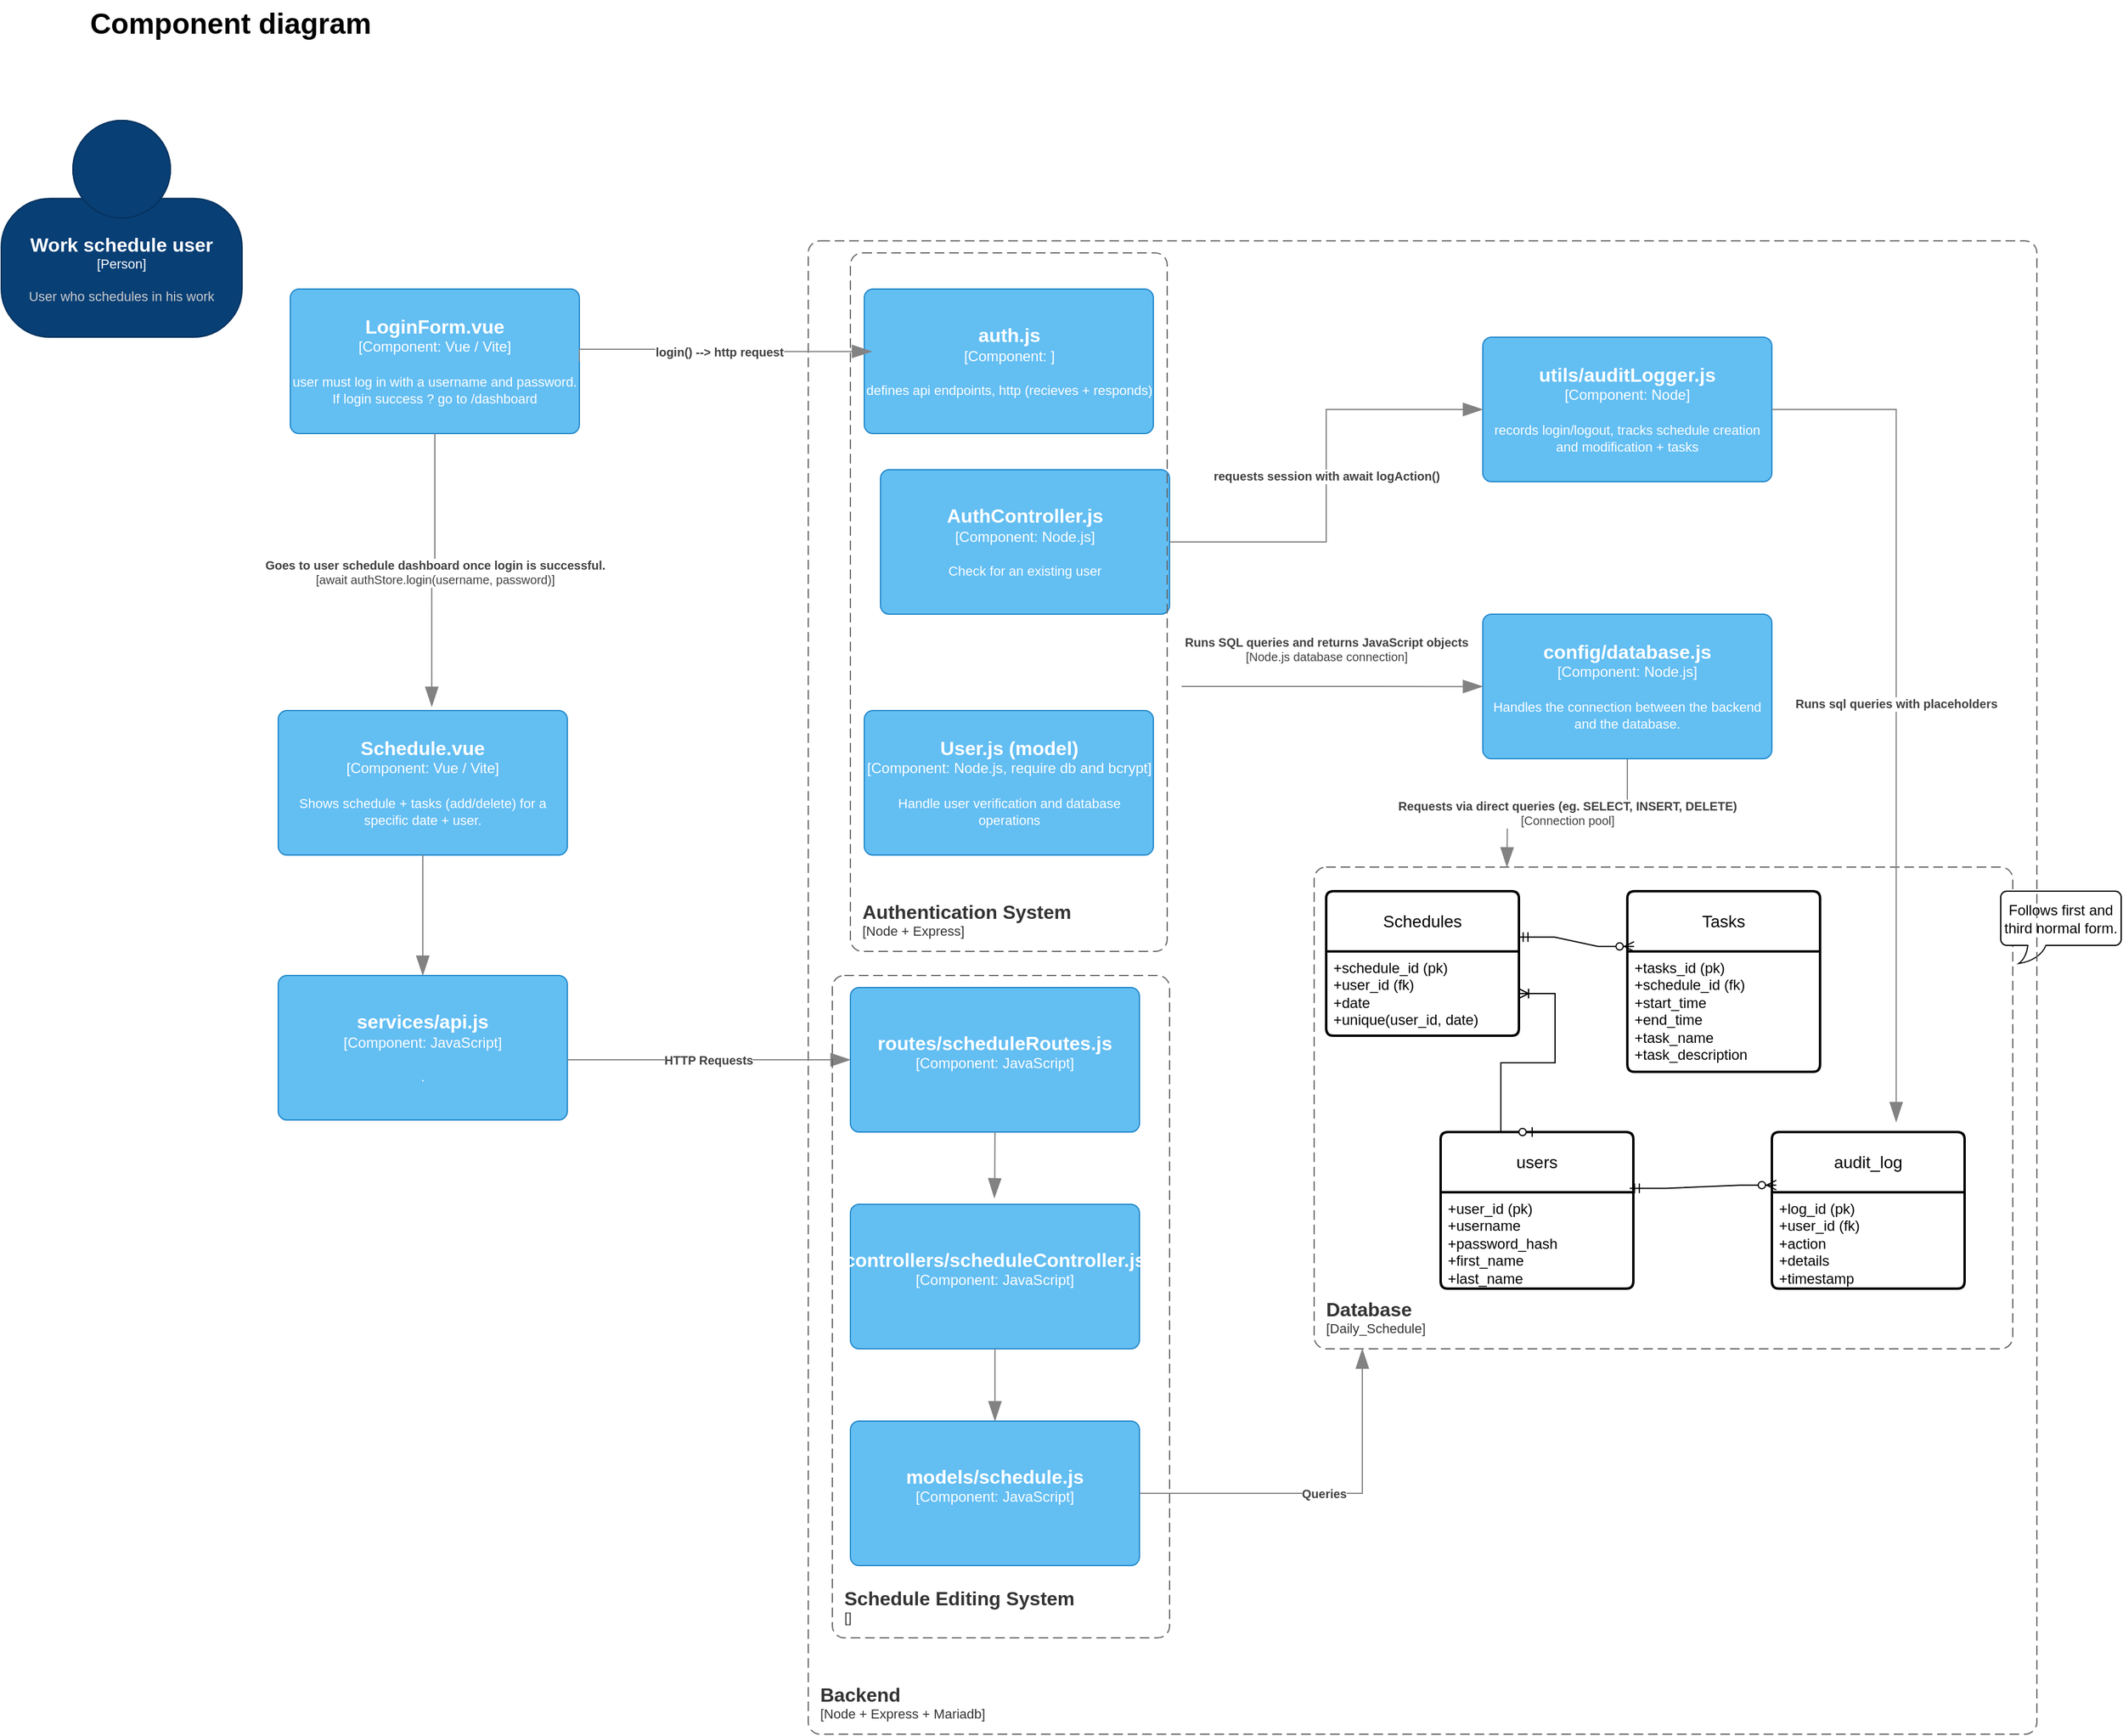 <mxfile version="26.1.3">
  <diagram id="zEW7nRf9iKYrSwttsCo6" name="Page-1">
    <mxGraphModel dx="1797" dy="973" grid="1" gridSize="10" guides="1" tooltips="1" connect="1" arrows="1" fold="1" page="1" pageScale="1" pageWidth="827" pageHeight="1169" math="0" shadow="0">
      <root>
        <mxCell id="0" />
        <mxCell id="1" parent="0" />
        <object placeholders="1" c4Name="Work schedule user" c4Type="Person" c4Description="User who schedules in his work" label="&lt;font style=&quot;font-size: 16px&quot;&gt;&lt;b&gt;%c4Name%&lt;/b&gt;&lt;/font&gt;&lt;div&gt;[%c4Type%]&lt;/div&gt;&lt;br&gt;&lt;div&gt;&lt;font style=&quot;font-size: 11px&quot;&gt;&lt;font color=&quot;#cccccc&quot;&gt;%c4Description%&lt;/font&gt;&lt;/div&gt;" id="YosmXb43OkedYpX8RgP7-1">
          <mxCell style="html=1;fontSize=11;dashed=0;whiteSpace=wrap;fillColor=#083F75;strokeColor=#06315C;fontColor=#ffffff;shape=mxgraph.c4.person2;align=center;metaEdit=1;points=[[0.5,0,0],[1,0.5,0],[1,0.75,0],[0.75,1,0],[0.5,1,0],[0.25,1,0],[0,0.75,0],[0,0.5,0]];resizable=0;" parent="1" vertex="1">
            <mxGeometry x="40" y="130" width="200" height="180" as="geometry" />
          </mxCell>
        </object>
        <mxCell id="YosmXb43OkedYpX8RgP7-9" value="Component diagram" style="text;strokeColor=none;fillColor=none;html=1;fontSize=24;fontStyle=1;verticalAlign=middle;align=center;" parent="1" vertex="1">
          <mxGeometry x="180" y="30" width="100" height="40" as="geometry" />
        </mxCell>
        <mxCell id="O4cTwuqqYDG1lGMssZVo-1" value="Tasks" style="swimlane;childLayout=stackLayout;horizontal=1;startSize=50;horizontalStack=0;rounded=1;fontSize=14;fontStyle=0;strokeWidth=2;resizeParent=0;resizeLast=1;shadow=0;dashed=0;align=center;arcSize=4;whiteSpace=wrap;html=1;" parent="1" vertex="1">
          <mxGeometry x="1390" y="770" width="160" height="150" as="geometry">
            <mxRectangle x="1494" y="840" width="80" height="50" as="alternateBounds" />
          </mxGeometry>
        </mxCell>
        <mxCell id="O4cTwuqqYDG1lGMssZVo-2" value="+tasks_id (pk)&lt;br&gt;+schedule_id (fk)&lt;br&gt;+start_time&lt;div&gt;+end_time&lt;/div&gt;&lt;div&gt;+task_name&lt;/div&gt;&lt;div&gt;+task_description&lt;/div&gt;" style="align=left;strokeColor=none;fillColor=none;spacingLeft=4;spacingRight=4;fontSize=12;verticalAlign=top;resizable=0;rotatable=0;part=1;html=1;whiteSpace=wrap;" parent="O4cTwuqqYDG1lGMssZVo-1" vertex="1">
          <mxGeometry y="50" width="160" height="100" as="geometry" />
        </mxCell>
        <mxCell id="O4cTwuqqYDG1lGMssZVo-4" value="Schedules" style="swimlane;childLayout=stackLayout;horizontal=1;startSize=50;horizontalStack=0;rounded=1;fontSize=14;fontStyle=0;strokeWidth=2;resizeParent=0;resizeLast=1;shadow=0;dashed=0;align=center;arcSize=4;whiteSpace=wrap;html=1;" parent="1" vertex="1">
          <mxGeometry x="1140" y="770" width="160" height="120" as="geometry">
            <mxRectangle x="1220" y="840" width="110" height="50" as="alternateBounds" />
          </mxGeometry>
        </mxCell>
        <mxCell id="O4cTwuqqYDG1lGMssZVo-5" value="+schedule_id (pk)&lt;br&gt;+user_id (fk)&lt;br&gt;+date&lt;div&gt;+unique(user_id, date)&lt;/div&gt;" style="align=left;strokeColor=none;fillColor=none;spacingLeft=4;spacingRight=4;fontSize=12;verticalAlign=top;resizable=0;rotatable=0;part=1;html=1;whiteSpace=wrap;" parent="O4cTwuqqYDG1lGMssZVo-4" vertex="1">
          <mxGeometry y="50" width="160" height="70" as="geometry" />
        </mxCell>
        <mxCell id="O4cTwuqqYDG1lGMssZVo-7" value="users" style="swimlane;childLayout=stackLayout;horizontal=1;startSize=50;horizontalStack=0;rounded=1;fontSize=14;fontStyle=0;strokeWidth=2;resizeParent=0;resizeLast=1;shadow=0;dashed=0;align=center;arcSize=4;whiteSpace=wrap;html=1;" parent="1" vertex="1">
          <mxGeometry x="1235" y="970" width="160" height="130" as="geometry">
            <mxRectangle x="990" y="840" width="70" height="50" as="alternateBounds" />
          </mxGeometry>
        </mxCell>
        <mxCell id="O4cTwuqqYDG1lGMssZVo-8" value="+user_id (pk)&lt;div&gt;+username&lt;/div&gt;&lt;div&gt;+password_hash&lt;/div&gt;&lt;div&gt;+first_name&lt;/div&gt;&lt;div&gt;+last_name&lt;/div&gt;" style="align=left;strokeColor=none;fillColor=none;spacingLeft=4;spacingRight=4;fontSize=12;verticalAlign=top;resizable=0;rotatable=0;part=1;html=1;whiteSpace=wrap;" parent="O4cTwuqqYDG1lGMssZVo-7" vertex="1">
          <mxGeometry y="50" width="160" height="80" as="geometry" />
        </mxCell>
        <mxCell id="O4cTwuqqYDG1lGMssZVo-9" value="" style="edgeStyle=entityRelationEdgeStyle;fontSize=12;html=1;endArrow=ERoneToMany;startArrow=ERzeroToOne;rounded=0;exitX=0.5;exitY=0;exitDx=0;exitDy=0;" parent="1" source="O4cTwuqqYDG1lGMssZVo-7" target="O4cTwuqqYDG1lGMssZVo-5" edge="1">
          <mxGeometry width="100" height="100" relative="1" as="geometry">
            <mxPoint x="1200" y="880" as="sourcePoint" />
            <mxPoint x="1270" y="860" as="targetPoint" />
          </mxGeometry>
        </mxCell>
        <mxCell id="O4cTwuqqYDG1lGMssZVo-11" value="" style="edgeStyle=entityRelationEdgeStyle;fontSize=12;html=1;endArrow=ERzeroToMany;startArrow=ERmandOne;rounded=0;exitX=0.997;exitY=0.318;exitDx=0;exitDy=0;exitPerimeter=0;entryX=0.035;entryY=0.306;entryDx=0;entryDy=0;entryPerimeter=0;" parent="1" source="O4cTwuqqYDG1lGMssZVo-4" target="O4cTwuqqYDG1lGMssZVo-1" edge="1">
          <mxGeometry width="100" height="100" relative="1" as="geometry">
            <mxPoint x="1360" y="1020" as="sourcePoint" />
            <mxPoint x="1460" y="920" as="targetPoint" />
          </mxGeometry>
        </mxCell>
        <object placeholders="1" c4Name="Database" c4Type="ContainerScopeBoundary" c4Application="Daily_Schedule" label="&lt;font style=&quot;font-size: 16px&quot;&gt;&lt;b&gt;&lt;div style=&quot;text-align: left&quot;&gt;%c4Name%&lt;/div&gt;&lt;/b&gt;&lt;/font&gt;&lt;div style=&quot;text-align: left&quot;&gt;[%c4Application%]&lt;/div&gt;" id="O4cTwuqqYDG1lGMssZVo-12">
          <mxCell style="rounded=1;fontSize=11;whiteSpace=wrap;html=1;dashed=1;arcSize=20;fillColor=none;strokeColor=#666666;fontColor=#333333;labelBackgroundColor=none;align=left;verticalAlign=bottom;labelBorderColor=none;spacingTop=0;spacing=10;dashPattern=8 4;metaEdit=1;rotatable=0;perimeter=rectanglePerimeter;noLabel=0;labelPadding=0;allowArrows=0;connectable=0;expand=0;recursiveResize=0;editable=1;pointerEvents=0;absoluteArcSize=1;points=[[0.25,0,0],[0.5,0,0],[0.75,0,0],[1,0.25,0],[1,0.5,0],[1,0.75,0],[0.75,1,0],[0.5,1,0],[0.25,1,0],[0,0.75,0],[0,0.5,0],[0,0.25,0]];" parent="1" vertex="1">
            <mxGeometry x="1130" y="750" width="580" height="400" as="geometry" />
          </mxCell>
        </object>
        <mxCell id="O4cTwuqqYDG1lGMssZVo-13" value="Follows first and third normal form." style="whiteSpace=wrap;html=1;shape=mxgraph.basic.roundRectCallout;dx=30;dy=15;size=5;boundedLbl=1;" parent="1" vertex="1">
          <mxGeometry x="1700" y="770" width="100" height="60" as="geometry" />
        </mxCell>
        <object placeholders="1" c4Type="Relationship" c4Technology="Connection pool" c4Description="Requests via direct queries (eg. SELECT, INSERT, DELETE)" label="&lt;div style=&quot;text-align: left&quot;&gt;&lt;div style=&quot;text-align: center&quot;&gt;&lt;b&gt;%c4Description%&lt;/b&gt;&lt;/div&gt;&lt;div style=&quot;text-align: center&quot;&gt;[%c4Technology%]&lt;/div&gt;&lt;/div&gt;" id="O4cTwuqqYDG1lGMssZVo-14">
          <mxCell style="endArrow=blockThin;html=1;fontSize=10;fontColor=#404040;strokeWidth=1;endFill=1;strokeColor=#828282;elbow=vertical;metaEdit=1;endSize=14;startSize=14;jumpStyle=arc;jumpSize=16;rounded=0;edgeStyle=orthogonalEdgeStyle;exitX=0.5;exitY=1;exitDx=0;exitDy=0;exitPerimeter=0;" parent="1" source="O4cTwuqqYDG1lGMssZVo-15" edge="1">
            <mxGeometry width="240" relative="1" as="geometry">
              <mxPoint x="1290" y="570" as="sourcePoint" />
              <mxPoint x="1290" y="750" as="targetPoint" />
            </mxGeometry>
          </mxCell>
        </object>
        <object placeholders="1" c4Name="config/database.js" c4Type="Component" c4Technology="Node.js" c4Description="Handles the connection between the backend and the database." label="&lt;font style=&quot;font-size: 16px&quot;&gt;&lt;b&gt;%c4Name%&lt;/b&gt;&lt;/font&gt;&lt;div&gt;[%c4Type%: %c4Technology%]&lt;/div&gt;&lt;br&gt;&lt;div&gt;&lt;font style=&quot;font-size: 11px&quot;&gt;%c4Description%&lt;/font&gt;&lt;/div&gt;" id="O4cTwuqqYDG1lGMssZVo-15">
          <mxCell style="rounded=1;whiteSpace=wrap;html=1;labelBackgroundColor=none;fillColor=#63BEF2;fontColor=#ffffff;align=center;arcSize=6;strokeColor=#2086C9;metaEdit=1;resizable=0;points=[[0.25,0,0],[0.5,0,0],[0.75,0,0],[1,0.25,0],[1,0.5,0],[1,0.75,0],[0.75,1,0],[0.5,1,0],[0.25,1,0],[0,0.75,0],[0,0.5,0],[0,0.25,0]];" parent="1" vertex="1">
            <mxGeometry x="1270" y="540" width="240" height="120" as="geometry" />
          </mxCell>
        </object>
        <object placeholders="1" c4Name="User.js (model)" c4Type="Component" c4Technology="Node.js, require db and bcrypt" c4Description="Handle user verification and database operations" label="&lt;font style=&quot;font-size: 16px&quot;&gt;&lt;b&gt;%c4Name%&lt;/b&gt;&lt;/font&gt;&lt;div&gt;[%c4Type%: %c4Technology%]&lt;/div&gt;&lt;br&gt;&lt;div&gt;&lt;font style=&quot;font-size: 11px&quot;&gt;%c4Description%&lt;/font&gt;&lt;/div&gt;" id="O4cTwuqqYDG1lGMssZVo-17">
          <mxCell style="rounded=1;whiteSpace=wrap;html=1;labelBackgroundColor=none;fillColor=#63BEF2;fontColor=#ffffff;align=center;arcSize=6;strokeColor=#2086C9;metaEdit=1;resizable=0;points=[[0.25,0,0],[0.5,0,0],[0.75,0,0],[1,0.25,0],[1,0.5,0],[1,0.75,0],[0.75,1,0],[0.5,1,0],[0.25,1,0],[0,0.75,0],[0,0.5,0],[0,0.25,0]];" parent="1" vertex="1">
            <mxGeometry x="756.5" y="620" width="240" height="120" as="geometry" />
          </mxCell>
        </object>
        <object placeholders="1" c4Type="Relationship" c4Technology="Node.js database connection" c4Description="Runs SQL queries and returns JavaScript objects" label="&lt;div style=&quot;text-align: left&quot;&gt;&lt;div style=&quot;text-align: center&quot;&gt;&lt;b&gt;%c4Description%&lt;/b&gt;&lt;/div&gt;&lt;div style=&quot;text-align: center&quot;&gt;[%c4Technology%]&lt;/div&gt;&lt;/div&gt;" id="O4cTwuqqYDG1lGMssZVo-18">
          <mxCell style="endArrow=blockThin;html=1;fontSize=10;fontColor=#404040;strokeWidth=1;endFill=1;strokeColor=#828282;elbow=vertical;metaEdit=1;endSize=14;startSize=14;jumpStyle=arc;jumpSize=16;rounded=0;edgeStyle=orthogonalEdgeStyle;entryX=0;entryY=0.5;entryDx=0;entryDy=0;entryPerimeter=0;" parent="1" target="O4cTwuqqYDG1lGMssZVo-15" edge="1">
            <mxGeometry x="-0.042" y="30" width="240" relative="1" as="geometry">
              <mxPoint x="1020" y="600" as="sourcePoint" />
              <mxPoint x="1430" y="340" as="targetPoint" />
              <mxPoint y="-1" as="offset" />
            </mxGeometry>
          </mxCell>
        </object>
        <object placeholders="1" c4Name="AuthController.js" c4Type="Component" c4Technology="Node.js" c4Description="Check for an existing user" label="&lt;font style=&quot;font-size: 16px&quot;&gt;&lt;b&gt;%c4Name%&lt;/b&gt;&lt;/font&gt;&lt;div&gt;[%c4Type%: %c4Technology%]&lt;/div&gt;&lt;br&gt;&lt;div&gt;&lt;font style=&quot;font-size: 11px&quot;&gt;%c4Description%&lt;/font&gt;&lt;/div&gt;" id="V3DTn9JAkYP05rZsHVWP-3">
          <mxCell style="rounded=1;whiteSpace=wrap;html=1;labelBackgroundColor=none;fillColor=#63BEF2;fontColor=#ffffff;align=center;arcSize=6;strokeColor=#2086C9;metaEdit=1;resizable=0;points=[[0.25,0,0],[0.5,0,0],[0.75,0,0],[1,0.25,0],[1,0.5,0],[1,0.75,0],[0.75,1,0],[0.5,1,0],[0.25,1,0],[0,0.75,0],[0,0.5,0],[0,0.25,0]];" vertex="1" parent="1">
            <mxGeometry x="770" y="420" width="240" height="120" as="geometry" />
          </mxCell>
        </object>
        <object placeholders="1" c4Name="Authentication System" c4Type="SystemScopeBoundary" c4Application="Node + Express" label="&lt;font style=&quot;font-size: 16px&quot;&gt;&lt;b&gt;&lt;div style=&quot;text-align: left&quot;&gt;%c4Name%&lt;/div&gt;&lt;/b&gt;&lt;/font&gt;&lt;div style=&quot;text-align: left&quot;&gt;[%c4Application%]&lt;/div&gt;" id="V3DTn9JAkYP05rZsHVWP-4">
          <mxCell style="rounded=1;fontSize=11;whiteSpace=wrap;html=1;dashed=1;arcSize=20;fillColor=none;strokeColor=#666666;fontColor=#333333;labelBackgroundColor=none;align=left;verticalAlign=bottom;labelBorderColor=none;spacingTop=0;spacing=10;dashPattern=8 4;metaEdit=1;rotatable=0;perimeter=rectanglePerimeter;noLabel=0;labelPadding=0;allowArrows=0;connectable=0;expand=0;recursiveResize=0;editable=1;pointerEvents=0;absoluteArcSize=1;points=[[0.25,0,0],[0.5,0,0],[0.75,0,0],[1,0.25,0],[1,0.5,0],[1,0.75,0],[0.75,1,0],[0.5,1,0],[0.25,1,0],[0,0.75,0],[0,0.5,0],[0,0.25,0]];" vertex="1" parent="1">
            <mxGeometry x="745" y="240" width="263" height="580" as="geometry" />
          </mxCell>
        </object>
        <object placeholders="1" c4Name="auth.js" c4Type="Component" c4Technology="" c4Description="defines api endpoints, http (recieves + responds)" label="&lt;font style=&quot;font-size: 16px&quot;&gt;&lt;b&gt;%c4Name%&lt;/b&gt;&lt;/font&gt;&lt;div&gt;[%c4Type%: %c4Technology%]&lt;/div&gt;&lt;br&gt;&lt;div&gt;&lt;font style=&quot;font-size: 11px&quot;&gt;%c4Description%&lt;/font&gt;&lt;/div&gt;" id="V3DTn9JAkYP05rZsHVWP-5">
          <mxCell style="rounded=1;whiteSpace=wrap;html=1;labelBackgroundColor=none;fillColor=#63BEF2;fontColor=#ffffff;align=center;arcSize=6;strokeColor=#2086C9;metaEdit=1;resizable=0;points=[[0.25,0,0],[0.5,0,0],[0.75,0,0],[1,0.25,0],[1,0.5,0],[1,0.75,0],[0.75,1,0],[0.5,1,0],[0.25,1,0],[0,0.75,0],[0,0.5,0],[0,0.25,0]];" vertex="1" parent="1">
            <mxGeometry x="756.5" y="270" width="240" height="120" as="geometry" />
          </mxCell>
        </object>
        <object placeholders="1" c4Name="utils/auditLogger.js" c4Type="Component" c4Technology="Node" c4Description="records login/logout, tracks schedule creation and modification + tasks" label="&lt;font style=&quot;font-size: 16px&quot;&gt;&lt;b&gt;%c4Name%&lt;/b&gt;&lt;/font&gt;&lt;div&gt;[%c4Type%: %c4Technology%]&lt;/div&gt;&lt;br&gt;&lt;div&gt;&lt;font style=&quot;font-size: 11px&quot;&gt;%c4Description%&lt;/font&gt;&lt;/div&gt;" id="V3DTn9JAkYP05rZsHVWP-6">
          <mxCell style="rounded=1;whiteSpace=wrap;html=1;labelBackgroundColor=none;fillColor=#63BEF2;fontColor=#ffffff;align=center;arcSize=6;strokeColor=#2086C9;metaEdit=1;resizable=0;points=[[0.25,0,0],[0.5,0,0],[0.75,0,0],[1,0.25,0],[1,0.5,0],[1,0.75,0],[0.75,1,0],[0.5,1,0],[0.25,1,0],[0,0.75,0],[0,0.5,0],[0,0.25,0]];" vertex="1" parent="1">
            <mxGeometry x="1270" y="310" width="240" height="120" as="geometry" />
          </mxCell>
        </object>
        <object placeholders="1" c4Type="Relationship" c4Description="requests session with await logAction()" label="&lt;div style=&quot;text-align: left&quot;&gt;&lt;div style=&quot;text-align: center&quot;&gt;&lt;b&gt;%c4Description%&lt;/b&gt;&lt;/div&gt;" id="V3DTn9JAkYP05rZsHVWP-7">
          <mxCell style="endArrow=blockThin;html=1;fontSize=10;fontColor=#404040;strokeWidth=1;endFill=1;strokeColor=#828282;elbow=vertical;metaEdit=1;endSize=14;startSize=14;jumpStyle=arc;jumpSize=16;rounded=0;edgeStyle=orthogonalEdgeStyle;exitX=1;exitY=0.5;exitDx=0;exitDy=0;exitPerimeter=0;entryX=0;entryY=0.5;entryDx=0;entryDy=0;entryPerimeter=0;" edge="1" parent="1" source="V3DTn9JAkYP05rZsHVWP-3" target="V3DTn9JAkYP05rZsHVWP-6">
            <mxGeometry width="240" relative="1" as="geometry">
              <mxPoint x="1110" y="590" as="sourcePoint" />
              <mxPoint x="1350" y="590" as="targetPoint" />
            </mxGeometry>
          </mxCell>
        </object>
        <object placeholders="1" c4Type="Relationship" c4Description="Runs sql queries with placeholders" label="&lt;div style=&quot;text-align: left&quot;&gt;&lt;div style=&quot;text-align: center&quot;&gt;&lt;b&gt;%c4Description%&lt;/b&gt;&lt;/div&gt;" id="V3DTn9JAkYP05rZsHVWP-8">
          <mxCell style="endArrow=blockThin;html=1;fontSize=10;fontColor=#404040;strokeWidth=1;endFill=1;strokeColor=#828282;elbow=vertical;metaEdit=1;endSize=14;startSize=14;jumpStyle=arc;jumpSize=16;rounded=0;edgeStyle=orthogonalEdgeStyle;exitX=1;exitY=0.5;exitDx=0;exitDy=0;exitPerimeter=0;entryX=0.645;entryY=-0.064;entryDx=0;entryDy=0;entryPerimeter=0;" edge="1" parent="1" source="V3DTn9JAkYP05rZsHVWP-6" target="V3DTn9JAkYP05rZsHVWP-9">
            <mxGeometry width="240" relative="1" as="geometry">
              <mxPoint x="1110" y="590" as="sourcePoint" />
              <mxPoint x="1620" y="780" as="targetPoint" />
            </mxGeometry>
          </mxCell>
        </object>
        <mxCell id="V3DTn9JAkYP05rZsHVWP-9" value="audit_log" style="swimlane;childLayout=stackLayout;horizontal=1;startSize=50;horizontalStack=0;rounded=1;fontSize=14;fontStyle=0;strokeWidth=2;resizeParent=0;resizeLast=1;shadow=0;dashed=0;align=center;arcSize=4;whiteSpace=wrap;html=1;" vertex="1" parent="1">
          <mxGeometry x="1510" y="970" width="160" height="130" as="geometry" />
        </mxCell>
        <mxCell id="V3DTn9JAkYP05rZsHVWP-10" value="&lt;div&gt;+log_id (pk)&lt;/div&gt;&lt;div&gt;+user_id (fk)&lt;/div&gt;&lt;div&gt;+action&lt;/div&gt;&lt;div&gt;+details&lt;/div&gt;&lt;div&gt;&lt;span style=&quot;background-color: transparent; color: light-dark(rgb(0, 0, 0), rgb(255, 255, 255));&quot;&gt;+timestamp&lt;/span&gt;&lt;/div&gt;" style="align=left;strokeColor=none;fillColor=none;spacingLeft=4;spacingRight=4;fontSize=12;verticalAlign=top;resizable=0;rotatable=0;part=1;html=1;whiteSpace=wrap;" vertex="1" parent="V3DTn9JAkYP05rZsHVWP-9">
          <mxGeometry y="50" width="160" height="80" as="geometry" />
        </mxCell>
        <mxCell id="V3DTn9JAkYP05rZsHVWP-11" value="" style="edgeStyle=entityRelationEdgeStyle;fontSize=12;html=1;endArrow=ERzeroToMany;startArrow=ERmandOne;rounded=0;exitX=0.981;exitY=0.36;exitDx=0;exitDy=0;exitPerimeter=0;entryX=0.023;entryY=0.339;entryDx=0;entryDy=0;entryPerimeter=0;" edge="1" parent="1" source="O4cTwuqqYDG1lGMssZVo-7" target="V3DTn9JAkYP05rZsHVWP-9">
          <mxGeometry width="100" height="100" relative="1" as="geometry">
            <mxPoint x="1340" y="950" as="sourcePoint" />
            <mxPoint x="1440" y="850" as="targetPoint" />
          </mxGeometry>
        </mxCell>
        <object placeholders="1" c4Name="Backend" c4Type="ContainerScopeBoundary" c4Application="Node + Express + Mariadb" label="&lt;font style=&quot;font-size: 16px&quot;&gt;&lt;b&gt;&lt;div style=&quot;text-align: left&quot;&gt;%c4Name%&lt;/div&gt;&lt;/b&gt;&lt;/font&gt;&lt;div style=&quot;text-align: left&quot;&gt;[%c4Application%]&lt;/div&gt;" id="V3DTn9JAkYP05rZsHVWP-12">
          <mxCell style="rounded=1;fontSize=11;whiteSpace=wrap;html=1;dashed=1;arcSize=20;fillColor=none;strokeColor=#666666;fontColor=#333333;labelBackgroundColor=none;align=left;verticalAlign=bottom;labelBorderColor=none;spacingTop=0;spacing=10;dashPattern=8 4;metaEdit=1;rotatable=0;perimeter=rectanglePerimeter;noLabel=0;labelPadding=0;allowArrows=0;connectable=0;expand=0;recursiveResize=0;editable=1;pointerEvents=0;absoluteArcSize=1;points=[[0.25,0,0],[0.5,0,0],[0.75,0,0],[1,0.25,0],[1,0.5,0],[1,0.75,0],[0.75,1,0],[0.5,1,0],[0.25,1,0],[0,0.75,0],[0,0.5,0],[0,0.25,0]];" vertex="1" parent="1">
            <mxGeometry x="710" y="230" width="1020" height="1240" as="geometry" />
          </mxCell>
        </object>
        <object placeholders="1" c4Name="LoginForm.vue" c4Type="Component" c4Technology="Vue / Vite" c4Description="user must log in with a username and password. If login success ? go to /dashboard" label="&lt;font style=&quot;font-size: 16px&quot;&gt;&lt;b&gt;%c4Name%&lt;/b&gt;&lt;/font&gt;&lt;div&gt;[%c4Type%: %c4Technology%]&lt;/div&gt;&lt;br&gt;&lt;div&gt;&lt;font style=&quot;font-size: 11px&quot;&gt;%c4Description%&lt;/font&gt;&lt;/div&gt;" id="V3DTn9JAkYP05rZsHVWP-13">
          <mxCell style="rounded=1;whiteSpace=wrap;html=1;labelBackgroundColor=none;fillColor=#63BEF2;fontColor=#ffffff;align=center;arcSize=6;strokeColor=#2086C9;metaEdit=1;resizable=0;points=[[0.25,0,0],[0.5,0,0],[0.75,0,0],[1,0.25,0],[1,0.5,0],[1,0.75,0],[0.75,1,0],[0.5,1,0],[0.25,1,0],[0,0.75,0],[0,0.5,0],[0,0.25,0]];" vertex="1" parent="1">
            <mxGeometry x="280" y="270" width="240" height="120" as="geometry" />
          </mxCell>
        </object>
        <object placeholders="1" c4Type="Relationship" c4Description="login() --&gt; http request" label="&lt;div style=&quot;text-align: left&quot;&gt;&lt;div style=&quot;text-align: center&quot;&gt;&lt;b&gt;%c4Description%&lt;/b&gt;&lt;/div&gt;" id="V3DTn9JAkYP05rZsHVWP-14">
          <mxCell style="endArrow=blockThin;html=1;fontSize=10;fontColor=#404040;strokeWidth=1;endFill=1;strokeColor=#828282;elbow=vertical;metaEdit=1;endSize=14;startSize=14;jumpStyle=arc;jumpSize=16;rounded=0;edgeStyle=orthogonalEdgeStyle;exitX=1;exitY=0.5;exitDx=0;exitDy=0;exitPerimeter=0;entryX=0.026;entryY=0.432;entryDx=0;entryDy=0;entryPerimeter=0;" edge="1" parent="1" source="V3DTn9JAkYP05rZsHVWP-13" target="V3DTn9JAkYP05rZsHVWP-5">
            <mxGeometry width="240" relative="1" as="geometry">
              <mxPoint x="670" y="880" as="sourcePoint" />
              <mxPoint x="510" y="290" as="targetPoint" />
              <Array as="points">
                <mxPoint x="520" y="320" />
                <mxPoint x="620" y="320" />
                <mxPoint x="620" y="322" />
              </Array>
            </mxGeometry>
          </mxCell>
        </object>
        <object placeholders="1" c4Name="Schedule.vue" c4Type="Component" c4Technology="Vue / Vite" c4Description="Shows schedule + tasks (add/delete) for a specific date + user." label="&lt;font style=&quot;font-size: 16px&quot;&gt;&lt;b&gt;%c4Name%&lt;/b&gt;&lt;/font&gt;&lt;div&gt;[%c4Type%: %c4Technology%]&lt;/div&gt;&lt;br&gt;&lt;div&gt;&lt;font style=&quot;font-size: 11px&quot;&gt;%c4Description%&lt;/font&gt;&lt;/div&gt;" id="V3DTn9JAkYP05rZsHVWP-15">
          <mxCell style="rounded=1;whiteSpace=wrap;html=1;labelBackgroundColor=none;fillColor=#63BEF2;fontColor=#ffffff;align=center;arcSize=6;strokeColor=#2086C9;metaEdit=1;resizable=0;points=[[0.25,0,0],[0.5,0,0],[0.75,0,0],[1,0.25,0],[1,0.5,0],[1,0.75,0],[0.75,1,0],[0.5,1,0],[0.25,1,0],[0,0.75,0],[0,0.5,0],[0,0.25,0]];" vertex="1" parent="1">
            <mxGeometry x="270" y="620" width="240" height="120" as="geometry" />
          </mxCell>
        </object>
        <object placeholders="1" c4Type="Relationship" c4Technology="await authStore.login(username, password)" c4Description="Goes to user schedule dashboard once login is successful." label="&lt;div style=&quot;text-align: left&quot;&gt;&lt;div style=&quot;text-align: center&quot;&gt;&lt;b&gt;%c4Description%&lt;/b&gt;&lt;/div&gt;&lt;div style=&quot;text-align: center&quot;&gt;[%c4Technology%]&lt;/div&gt;&lt;/div&gt;" id="V3DTn9JAkYP05rZsHVWP-16">
          <mxCell style="endArrow=blockThin;html=1;fontSize=10;fontColor=#404040;strokeWidth=1;endFill=1;strokeColor=#828282;elbow=vertical;metaEdit=1;endSize=14;startSize=14;jumpStyle=arc;jumpSize=16;rounded=0;edgeStyle=orthogonalEdgeStyle;exitX=0.5;exitY=1;exitDx=0;exitDy=0;exitPerimeter=0;entryX=0.531;entryY=-0.027;entryDx=0;entryDy=0;entryPerimeter=0;" edge="1" parent="1" source="V3DTn9JAkYP05rZsHVWP-13" target="V3DTn9JAkYP05rZsHVWP-15">
            <mxGeometry width="240" relative="1" as="geometry">
              <mxPoint x="540" y="570" as="sourcePoint" />
              <mxPoint x="780" y="570" as="targetPoint" />
            </mxGeometry>
          </mxCell>
        </object>
        <object placeholders="1" c4Type="Relationship" id="V3DTn9JAkYP05rZsHVWP-17">
          <mxCell style="endArrow=blockThin;html=1;fontSize=10;fontColor=#404040;strokeWidth=1;endFill=1;strokeColor=#828282;elbow=vertical;metaEdit=1;endSize=14;startSize=14;jumpStyle=arc;jumpSize=16;rounded=0;edgeStyle=orthogonalEdgeStyle;exitX=0.5;exitY=1;exitDx=0;exitDy=0;exitPerimeter=0;" edge="1" parent="1" source="V3DTn9JAkYP05rZsHVWP-15" target="V3DTn9JAkYP05rZsHVWP-18">
            <mxGeometry width="240" relative="1" as="geometry">
              <mxPoint x="640" y="1060" as="sourcePoint" />
              <mxPoint x="390" y="900" as="targetPoint" />
            </mxGeometry>
          </mxCell>
        </object>
        <object placeholders="1" c4Name="services/api.js" c4Type="Component" c4Technology="JavaScript" c4Description="." label="&lt;font style=&quot;font-size: 16px&quot;&gt;&lt;b&gt;%c4Name%&lt;/b&gt;&lt;/font&gt;&lt;div&gt;[%c4Type%: %c4Technology%]&lt;/div&gt;&lt;br&gt;&lt;div&gt;&lt;font style=&quot;font-size: 11px&quot;&gt;%c4Description%&lt;/font&gt;&lt;/div&gt;" id="V3DTn9JAkYP05rZsHVWP-18">
          <mxCell style="rounded=1;whiteSpace=wrap;html=1;labelBackgroundColor=none;fillColor=#63BEF2;fontColor=#ffffff;align=center;arcSize=6;strokeColor=#2086C9;metaEdit=1;resizable=0;points=[[0.25,0,0],[0.5,0,0],[0.75,0,0],[1,0.25,0],[1,0.5,0],[1,0.75,0],[0.75,1,0],[0.5,1,0],[0.25,1,0],[0,0.75,0],[0,0.5,0],[0,0.25,0]];" vertex="1" parent="1">
            <mxGeometry x="270" y="840" width="240" height="120" as="geometry" />
          </mxCell>
        </object>
        <object placeholders="1" c4Type="Relationship" c4Description="HTTP Requests" label="&lt;div style=&quot;text-align: left&quot;&gt;&lt;div style=&quot;text-align: center&quot;&gt;&lt;b&gt;%c4Description%&lt;/b&gt;&lt;/div&gt;" id="V3DTn9JAkYP05rZsHVWP-19">
          <mxCell style="endArrow=blockThin;html=1;fontSize=10;fontColor=#404040;strokeWidth=1;endFill=1;strokeColor=#828282;elbow=vertical;metaEdit=1;endSize=14;startSize=14;jumpStyle=arc;jumpSize=16;rounded=0;edgeStyle=orthogonalEdgeStyle;exitX=1;exitY=0.583;exitDx=0;exitDy=0;exitPerimeter=0;" edge="1" parent="1" source="V3DTn9JAkYP05rZsHVWP-18" target="V3DTn9JAkYP05rZsHVWP-20">
            <mxGeometry width="240" relative="1" as="geometry">
              <mxPoint x="480" y="970" as="sourcePoint" />
              <mxPoint x="740" y="1020" as="targetPoint" />
              <Array as="points">
                <mxPoint x="630" y="910" />
                <mxPoint x="630" y="910" />
              </Array>
            </mxGeometry>
          </mxCell>
        </object>
        <object placeholders="1" c4Name="routes/scheduleRoutes.js" c4Type="Component" c4Technology="JavaScript" c4Description="" label="&lt;font style=&quot;font-size: 16px&quot;&gt;&lt;b&gt;%c4Name%&lt;/b&gt;&lt;/font&gt;&lt;div&gt;[%c4Type%: %c4Technology%]&lt;/div&gt;&lt;br&gt;&lt;div&gt;&lt;font style=&quot;font-size: 11px&quot;&gt;%c4Description%&lt;/font&gt;&lt;/div&gt;" id="V3DTn9JAkYP05rZsHVWP-20">
          <mxCell style="rounded=1;whiteSpace=wrap;html=1;labelBackgroundColor=none;fillColor=#63BEF2;fontColor=#ffffff;align=center;arcSize=6;strokeColor=#2086C9;metaEdit=1;resizable=0;points=[[0.25,0,0],[0.5,0,0],[0.75,0,0],[1,0.25,0],[1,0.5,0],[1,0.75,0],[0.75,1,0],[0.5,1,0],[0.25,1,0],[0,0.75,0],[0,0.5,0],[0,0.25,0]];" vertex="1" parent="1">
            <mxGeometry x="745" y="850" width="240" height="120" as="geometry" />
          </mxCell>
        </object>
        <object placeholders="1" c4Name="models/schedule.js" c4Type="Component" c4Technology="JavaScript" c4Description="" label="&lt;font style=&quot;font-size: 16px&quot;&gt;&lt;b&gt;%c4Name%&lt;/b&gt;&lt;/font&gt;&lt;div&gt;[%c4Type%: %c4Technology%]&lt;/div&gt;&lt;br&gt;&lt;div&gt;&lt;font style=&quot;font-size: 11px&quot;&gt;%c4Description%&lt;/font&gt;&lt;/div&gt;" id="V3DTn9JAkYP05rZsHVWP-21">
          <mxCell style="rounded=1;whiteSpace=wrap;html=1;labelBackgroundColor=none;fillColor=#63BEF2;fontColor=#ffffff;align=center;arcSize=6;strokeColor=#2086C9;metaEdit=1;resizable=0;points=[[0.25,0,0],[0.5,0,0],[0.75,0,0],[1,0.25,0],[1,0.5,0],[1,0.75,0],[0.75,1,0],[0.5,1,0],[0.25,1,0],[0,0.75,0],[0,0.5,0],[0,0.25,0]];" vertex="1" parent="1">
            <mxGeometry x="745" y="1210" width="240" height="120" as="geometry" />
          </mxCell>
        </object>
        <object placeholders="1" c4Type="Relationship" id="V3DTn9JAkYP05rZsHVWP-22">
          <mxCell style="endArrow=blockThin;html=1;fontSize=10;fontColor=#404040;strokeWidth=1;endFill=1;strokeColor=#828282;elbow=vertical;metaEdit=1;endSize=14;startSize=14;jumpStyle=arc;jumpSize=16;rounded=0;edgeStyle=orthogonalEdgeStyle;exitX=0.5;exitY=1;exitDx=0;exitDy=0;exitPerimeter=0;entryX=0.498;entryY=-0.043;entryDx=0;entryDy=0;entryPerimeter=0;" edge="1" parent="1" source="V3DTn9JAkYP05rZsHVWP-20" target="V3DTn9JAkYP05rZsHVWP-24">
            <mxGeometry width="240" relative="1" as="geometry">
              <mxPoint x="890" y="1120" as="sourcePoint" />
              <mxPoint x="865" y="1050" as="targetPoint" />
            </mxGeometry>
          </mxCell>
        </object>
        <object placeholders="1" c4Type="Relationship" c4Description="Queries" label="&lt;div style=&quot;text-align: left&quot;&gt;&lt;div style=&quot;text-align: center&quot;&gt;&lt;b&gt;%c4Description%&lt;/b&gt;&lt;/div&gt;" id="V3DTn9JAkYP05rZsHVWP-23">
          <mxCell style="endArrow=blockThin;html=1;fontSize=10;fontColor=#404040;strokeWidth=1;endFill=1;strokeColor=#828282;elbow=vertical;metaEdit=1;endSize=14;startSize=14;jumpStyle=arc;jumpSize=16;rounded=0;edgeStyle=orthogonalEdgeStyle;exitX=1;exitY=0.5;exitDx=0;exitDy=0;exitPerimeter=0;" edge="1" parent="1" source="V3DTn9JAkYP05rZsHVWP-21">
            <mxGeometry width="240" relative="1" as="geometry">
              <mxPoint x="985" y="1260" as="sourcePoint" />
              <mxPoint x="1170" y="1150" as="targetPoint" />
              <Array as="points">
                <mxPoint x="1170" y="1270" />
              </Array>
            </mxGeometry>
          </mxCell>
        </object>
        <object placeholders="1" c4Name="controllers/scheduleController.js" c4Type="Component" c4Technology="JavaScript" c4Description="" label="&lt;font style=&quot;font-size: 16px&quot;&gt;&lt;b&gt;%c4Name%&lt;/b&gt;&lt;/font&gt;&lt;div&gt;[%c4Type%: %c4Technology%]&lt;/div&gt;&lt;br&gt;&lt;div&gt;&lt;font style=&quot;font-size: 11px&quot;&gt;%c4Description%&lt;/font&gt;&lt;/div&gt;" id="V3DTn9JAkYP05rZsHVWP-24">
          <mxCell style="rounded=1;whiteSpace=wrap;html=1;labelBackgroundColor=none;fillColor=#63BEF2;fontColor=#ffffff;align=center;arcSize=6;strokeColor=#2086C9;metaEdit=1;resizable=0;points=[[0.25,0,0],[0.5,0,0],[0.75,0,0],[1,0.25,0],[1,0.5,0],[1,0.75,0],[0.75,1,0],[0.5,1,0],[0.25,1,0],[0,0.75,0],[0,0.5,0],[0,0.25,0]];" vertex="1" parent="1">
            <mxGeometry x="745" y="1030" width="240" height="120" as="geometry" />
          </mxCell>
        </object>
        <object placeholders="1" c4Type="Relationship" id="V3DTn9JAkYP05rZsHVWP-25">
          <mxCell style="endArrow=blockThin;html=1;fontSize=10;fontColor=#404040;strokeWidth=1;endFill=1;strokeColor=#828282;elbow=vertical;metaEdit=1;endSize=14;startSize=14;jumpStyle=arc;jumpSize=16;rounded=0;edgeStyle=orthogonalEdgeStyle;exitX=0.5;exitY=1;exitDx=0;exitDy=0;exitPerimeter=0;entryX=0.5;entryY=0;entryDx=0;entryDy=0;entryPerimeter=0;" edge="1" parent="1" source="V3DTn9JAkYP05rZsHVWP-24" target="V3DTn9JAkYP05rZsHVWP-21">
            <mxGeometry width="240" relative="1" as="geometry">
              <mxPoint x="860" y="1160" as="sourcePoint" />
              <mxPoint x="860" y="1240" as="targetPoint" />
            </mxGeometry>
          </mxCell>
        </object>
        <object placeholders="1" c4Name="Schedule Editing System" c4Type="SystemScopeBoundary" c4Application="" label="&lt;font style=&quot;font-size: 16px&quot;&gt;&lt;b&gt;&lt;div style=&quot;text-align: left&quot;&gt;%c4Name%&lt;/div&gt;&lt;/b&gt;&lt;/font&gt;&lt;div style=&quot;text-align: left&quot;&gt;[%c4Application%]&lt;/div&gt;" id="V3DTn9JAkYP05rZsHVWP-27">
          <mxCell style="rounded=1;fontSize=11;whiteSpace=wrap;html=1;dashed=1;arcSize=20;fillColor=none;strokeColor=#666666;fontColor=#333333;labelBackgroundColor=none;align=left;verticalAlign=bottom;labelBorderColor=none;spacingTop=0;spacing=10;dashPattern=8 4;metaEdit=1;rotatable=0;perimeter=rectanglePerimeter;noLabel=0;labelPadding=0;allowArrows=0;connectable=0;expand=0;recursiveResize=0;editable=1;pointerEvents=0;absoluteArcSize=1;points=[[0.25,0,0],[0.5,0,0],[0.75,0,0],[1,0.25,0],[1,0.5,0],[1,0.75,0],[0.75,1,0],[0.5,1,0],[0.25,1,0],[0,0.75,0],[0,0.5,0],[0,0.25,0]];" vertex="1" parent="1">
            <mxGeometry x="730" y="840" width="280" height="550" as="geometry" />
          </mxCell>
        </object>
      </root>
    </mxGraphModel>
  </diagram>
</mxfile>
